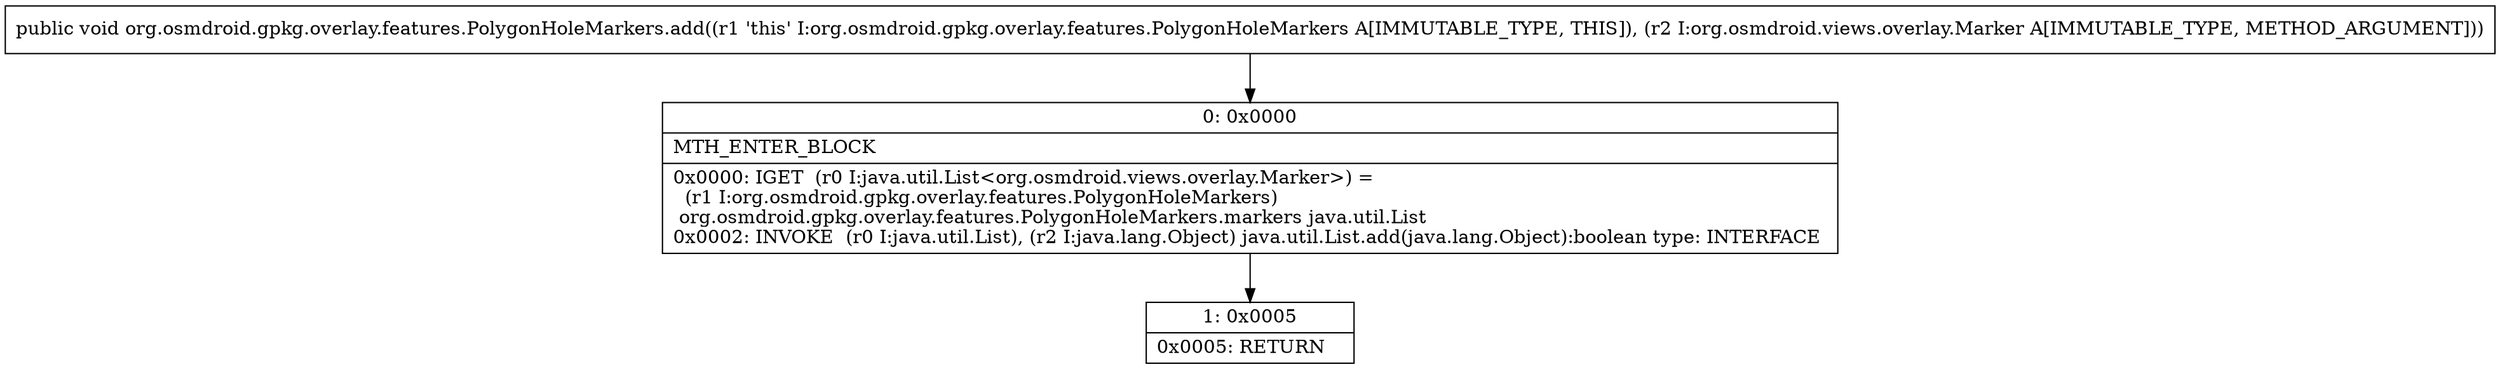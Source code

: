 digraph "CFG fororg.osmdroid.gpkg.overlay.features.PolygonHoleMarkers.add(Lorg\/osmdroid\/views\/overlay\/Marker;)V" {
Node_0 [shape=record,label="{0\:\ 0x0000|MTH_ENTER_BLOCK\l|0x0000: IGET  (r0 I:java.util.List\<org.osmdroid.views.overlay.Marker\>) = \l  (r1 I:org.osmdroid.gpkg.overlay.features.PolygonHoleMarkers)\l org.osmdroid.gpkg.overlay.features.PolygonHoleMarkers.markers java.util.List \l0x0002: INVOKE  (r0 I:java.util.List), (r2 I:java.lang.Object) java.util.List.add(java.lang.Object):boolean type: INTERFACE \l}"];
Node_1 [shape=record,label="{1\:\ 0x0005|0x0005: RETURN   \l}"];
MethodNode[shape=record,label="{public void org.osmdroid.gpkg.overlay.features.PolygonHoleMarkers.add((r1 'this' I:org.osmdroid.gpkg.overlay.features.PolygonHoleMarkers A[IMMUTABLE_TYPE, THIS]), (r2 I:org.osmdroid.views.overlay.Marker A[IMMUTABLE_TYPE, METHOD_ARGUMENT])) }"];
MethodNode -> Node_0;
Node_0 -> Node_1;
}

